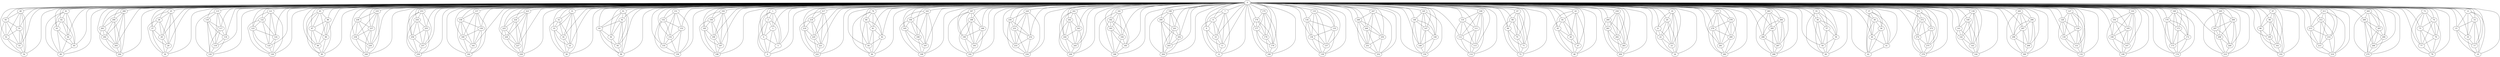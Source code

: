 strict graph {
    53
    66
    294
    26
    115
    125
    85
    239
    254
    291
    162
    227
    33
    96
    152
    236
    195
    1
    219
    253
    80
    293
    166
    187
    228
    62
    292
    233
    242
    225
    185
    203
    11
    177
    134
    119
    252
    147
    200
    110
    112
    71
    6
    2
    44
    192
    264
    5
    23
    21
    45
    277
    283
    58
    218
    60
    286
    37
    124
    281
    271
    144
    184
    20
    241
    198
    82
    204
    224
    150
    151
    136
    255
    295
    131
    107
    170
    165
    210
    223
    199
    61
    300
    190
    126
    298
    52
    262
    72
    244
    100
    212
    158
    130
    168
    56
    194
    247
    163
    4
    213
    59
    69
    48
    288
    197
    285
    83
    84
    216
    94
    116
    267
    49
    153
    127
    229
    230
    193
    272
    238
    29
    240
    265
    98
    73
    16
    55
    188
    43
    12
    123
    57
    181
    9
    186
    154
    141
    54
    143
    221
    174
    274
    63
    36
    269
    15
    104
    92
    87
    140
    180
    201
    27
    133
    139
    19
    46
    208
    50
    287
    67
    167
    88
    146
    217
    171
    65
    261
    106
    68
    25
    248
    38
    113
    196
    7
    77
    117
    183
    114
    95
    257
    99
    273
    256
    79
    175
    34
    8
    214
    132
    250
    101
    243
    121
    128
    90
    81
    0
    47
    10
    51
    122
    74
    290
    24
    284
    282
    42
    102
    156
    215
    268
    135
    173
    164
    78
    91
    120
    275
    160
    172
    289
    28
    18
    205
    178
    237
    222
    251
    189
    191
    75
    260
    245
    246
    3
    118
    179
    39
    161
    182
    297
    31
    13
    40
    105
    64
    207
    279
    220
    70
    202
    103
    149
    280
    17
    258
    232
    231
    155
    97
    148
    296
    206
    169
    209
    145
    137
    235
    108
    270
    76
    176
    35
    211
    22
    30
    276
    111
    14
    299
    159
    129
    138
    259
    266
    32
    109
    226
    157
    86
    89
    263
    93
    41
    142
    249
    234
    278
    53 -- 54 [weight=1]
    26 -- 28 [weight=1]
    26 -- 27 [weight=1]
    26 -- 29 [weight=1]
    26 -- 30 [weight=1]
    115 -- 120 [weight=1]
    115 -- 117 [weight=1]
    115 -- 118 [weight=1]
    115 -- 116 [weight=1]
    115 -- 119 [weight=1]
    125 -- 126 [weight=1]
    85 -- 90 [weight=1]
    85 -- 89 [weight=1]
    85 -- 88 [weight=1]
    85 -- 86 [weight=1]
    85 -- 87 [weight=1]
    239 -- 240 [weight=1]
    254 -- 258 [weight=1]
    254 -- 255 [weight=1]
    254 -- 256 [weight=1]
    254 -- 257 [weight=1]
    291 -- 294 [weight=1]
    291 -- 292 [weight=1]
    291 -- 293 [weight=1]
    227 -- 228 [weight=1]
    33 -- 36 [weight=1]
    33 -- 34 [weight=1]
    33 -- 35 [weight=1]
    152 -- 154 [weight=1]
    152 -- 156 [weight=1]
    152 -- 153 [weight=1]
    152 -- 155 [weight=1]
    236 -- 240 [weight=1]
    236 -- 237 [weight=1]
    236 -- 238 [weight=1]
    236 -- 239 [weight=1]
    195 -- 198 [weight=1]
    195 -- 196 [weight=1]
    195 -- 197 [weight=1]
    1 -- 5 [weight=1]
    1 -- 3 [weight=1]
    1 -- 4 [weight=1]
    1 -- 2 [weight=1]
    1 -- 6 [weight=1]
    219 -- 222 [weight=1]
    219 -- 220 [weight=1]
    219 -- 221 [weight=1]
    253 -- 258 [weight=1]
    253 -- 255 [weight=1]
    253 -- 254 [weight=1]
    253 -- 256 [weight=1]
    253 -- 257 [weight=1]
    80 -- 84 [weight=1]
    80 -- 82 [weight=1]
    80 -- 83 [weight=1]
    80 -- 81 [weight=1]
    293 -- 294 [weight=1]
    166 -- 168 [weight=1]
    166 -- 167 [weight=1]
    187 -- 192 [weight=1]
    187 -- 189 [weight=1]
    187 -- 191 [weight=1]
    187 -- 190 [weight=1]
    187 -- 188 [weight=1]
    62 -- 66 [weight=1]
    62 -- 64 [weight=1]
    62 -- 65 [weight=1]
    62 -- 63 [weight=1]
    292 -- 294 [weight=1]
    292 -- 293 [weight=1]
    233 -- 234 [weight=1]
    242 -- 245 [weight=1]
    242 -- 246 [weight=1]
    242 -- 244 [weight=1]
    242 -- 243 [weight=1]
    225 -- 227 [weight=1]
    225 -- 228 [weight=1]
    225 -- 226 [weight=1]
    185 -- 186 [weight=1]
    203 -- 204 [weight=1]
    11 -- 12 [weight=1]
    177 -- 178 [weight=1]
    177 -- 179 [weight=1]
    177 -- 180 [weight=1]
    134 -- 137 [weight=1]
    134 -- 136 [weight=1]
    134 -- 138 [weight=1]
    134 -- 135 [weight=1]
    119 -- 120 [weight=1]
    147 -- 150 [weight=1]
    147 -- 148 [weight=1]
    147 -- 149 [weight=1]
    200 -- 201 [weight=1]
    200 -- 204 [weight=1]
    200 -- 202 [weight=1]
    200 -- 203 [weight=1]
    110 -- 112 [weight=1]
    110 -- 114 [weight=1]
    110 -- 111 [weight=1]
    110 -- 113 [weight=1]
    112 -- 114 [weight=1]
    112 -- 113 [weight=1]
    71 -- 72 [weight=1]
    2 -- 5 [weight=1]
    2 -- 3 [weight=1]
    2 -- 4 [weight=1]
    2 -- 6 [weight=1]
    44 -- 45 [weight=1]
    44 -- 48 [weight=1]
    44 -- 46 [weight=1]
    44 -- 47 [weight=1]
    5 -- 6 [weight=1]
    23 -- 24 [weight=1]
    21 -- 23 [weight=1]
    21 -- 24 [weight=1]
    21 -- 22 [weight=1]
    45 -- 48 [weight=1]
    45 -- 46 [weight=1]
    45 -- 47 [weight=1]
    277 -- 281 [weight=1]
    277 -- 278 [weight=1]
    277 -- 280 [weight=1]
    277 -- 282 [weight=1]
    277 -- 279 [weight=1]
    283 -- 288 [weight=1]
    283 -- 285 [weight=1]
    283 -- 286 [weight=1]
    283 -- 284 [weight=1]
    283 -- 287 [weight=1]
    58 -- 60 [weight=1]
    58 -- 59 [weight=1]
    218 -- 222 [weight=1]
    218 -- 220 [weight=1]
    218 -- 219 [weight=1]
    218 -- 221 [weight=1]
    286 -- 288 [weight=1]
    286 -- 287 [weight=1]
    37 -- 38 [weight=1]
    37 -- 40 [weight=1]
    37 -- 42 [weight=1]
    37 -- 39 [weight=1]
    37 -- 41 [weight=1]
    124 -- 126 [weight=1]
    124 -- 125 [weight=1]
    281 -- 282 [weight=1]
    271 -- 273 [weight=1]
    271 -- 274 [weight=1]
    271 -- 276 [weight=1]
    271 -- 272 [weight=1]
    271 -- 275 [weight=1]
    184 -- 185 [weight=1]
    184 -- 186 [weight=1]
    20 -- 23 [weight=1]
    20 -- 24 [weight=1]
    20 -- 21 [weight=1]
    20 -- 22 [weight=1]
    241 -- 245 [weight=1]
    241 -- 246 [weight=1]
    241 -- 242 [weight=1]
    241 -- 244 [weight=1]
    241 -- 243 [weight=1]
    82 -- 84 [weight=1]
    82 -- 83 [weight=1]
    224 -- 227 [weight=1]
    224 -- 228 [weight=1]
    224 -- 225 [weight=1]
    224 -- 226 [weight=1]
    151 -- 154 [weight=1]
    151 -- 156 [weight=1]
    151 -- 153 [weight=1]
    151 -- 155 [weight=1]
    151 -- 152 [weight=1]
    136 -- 137 [weight=1]
    136 -- 138 [weight=1]
    255 -- 258 [weight=1]
    255 -- 256 [weight=1]
    255 -- 257 [weight=1]
    295 -- 300 [weight=1]
    295 -- 299 [weight=1]
    295 -- 297 [weight=1]
    295 -- 298 [weight=1]
    295 -- 296 [weight=1]
    131 -- 132 [weight=1]
    107 -- 108 [weight=1]
    170 -- 172 [weight=1]
    170 -- 174 [weight=1]
    170 -- 173 [weight=1]
    170 -- 171 [weight=1]
    165 -- 168 [weight=1]
    165 -- 166 [weight=1]
    165 -- 167 [weight=1]
    223 -- 224 [weight=1]
    223 -- 227 [weight=1]
    223 -- 228 [weight=1]
    223 -- 225 [weight=1]
    223 -- 226 [weight=1]
    199 -- 201 [weight=1]
    199 -- 204 [weight=1]
    199 -- 200 [weight=1]
    199 -- 202 [weight=1]
    199 -- 203 [weight=1]
    61 -- 62 [weight=1]
    61 -- 66 [weight=1]
    61 -- 64 [weight=1]
    61 -- 65 [weight=1]
    61 -- 63 [weight=1]
    190 -- 192 [weight=1]
    190 -- 191 [weight=1]
    298 -- 300 [weight=1]
    298 -- 299 [weight=1]
    52 -- 54 [weight=1]
    52 -- 53 [weight=1]
    262 -- 263 [weight=1]
    262 -- 264 [weight=1]
    244 -- 245 [weight=1]
    244 -- 246 [weight=1]
    100 -- 102 [weight=1]
    100 -- 101 [weight=1]
    212 -- 215 [weight=1]
    212 -- 213 [weight=1]
    212 -- 214 [weight=1]
    212 -- 216 [weight=1]
    158 -- 159 [weight=1]
    158 -- 160 [weight=1]
    158 -- 161 [weight=1]
    158 -- 162 [weight=1]
    130 -- 131 [weight=1]
    130 -- 132 [weight=1]
    56 -- 60 [weight=1]
    56 -- 59 [weight=1]
    56 -- 58 [weight=1]
    56 -- 57 [weight=1]
    194 -- 198 [weight=1]
    194 -- 196 [weight=1]
    194 -- 195 [weight=1]
    194 -- 197 [weight=1]
    247 -- 249 [weight=1]
    247 -- 248 [weight=1]
    247 -- 251 [weight=1]
    247 -- 252 [weight=1]
    247 -- 250 [weight=1]
    163 -- 168 [weight=1]
    163 -- 166 [weight=1]
    163 -- 165 [weight=1]
    163 -- 167 [weight=1]
    163 -- 164 [weight=1]
    4 -- 5 [weight=1]
    4 -- 6 [weight=1]
    213 -- 215 [weight=1]
    213 -- 214 [weight=1]
    213 -- 216 [weight=1]
    59 -- 60 [weight=1]
    69 -- 71 [weight=1]
    69 -- 72 [weight=1]
    69 -- 70 [weight=1]
    197 -- 198 [weight=1]
    285 -- 288 [weight=1]
    285 -- 286 [weight=1]
    285 -- 287 [weight=1]
    83 -- 84 [weight=1]
    94 -- 95 [weight=1]
    94 -- 96 [weight=1]
    116 -- 120 [weight=1]
    116 -- 117 [weight=1]
    116 -- 118 [weight=1]
    116 -- 119 [weight=1]
    267 -- 270 [weight=1]
    267 -- 269 [weight=1]
    267 -- 268 [weight=1]
    49 -- 50 [weight=1]
    49 -- 54 [weight=1]
    49 -- 52 [weight=1]
    49 -- 51 [weight=1]
    49 -- 53 [weight=1]
    153 -- 154 [weight=1]
    153 -- 156 [weight=1]
    153 -- 155 [weight=1]
    127 -- 130 [weight=1]
    127 -- 129 [weight=1]
    127 -- 131 [weight=1]
    127 -- 128 [weight=1]
    127 -- 132 [weight=1]
    229 -- 233 [weight=1]
    229 -- 232 [weight=1]
    229 -- 234 [weight=1]
    229 -- 231 [weight=1]
    229 -- 230 [weight=1]
    230 -- 233 [weight=1]
    230 -- 232 [weight=1]
    230 -- 234 [weight=1]
    230 -- 231 [weight=1]
    193 -- 198 [weight=1]
    193 -- 194 [weight=1]
    193 -- 196 [weight=1]
    193 -- 195 [weight=1]
    193 -- 197 [weight=1]
    272 -- 273 [weight=1]
    272 -- 274 [weight=1]
    272 -- 276 [weight=1]
    272 -- 275 [weight=1]
    238 -- 240 [weight=1]
    238 -- 239 [weight=1]
    29 -- 30 [weight=1]
    265 -- 270 [weight=1]
    265 -- 267 [weight=1]
    265 -- 266 [weight=1]
    265 -- 269 [weight=1]
    265 -- 268 [weight=1]
    98 -- 100 [weight=1]
    98 -- 102 [weight=1]
    98 -- 99 [weight=1]
    98 -- 101 [weight=1]
    73 -- 76 [weight=1]
    73 -- 78 [weight=1]
    73 -- 77 [weight=1]
    73 -- 74 [weight=1]
    73 -- 75 [weight=1]
    16 -- 17 [weight=1]
    16 -- 18 [weight=1]
    55 -- 60 [weight=1]
    55 -- 59 [weight=1]
    55 -- 58 [weight=1]
    55 -- 56 [weight=1]
    55 -- 57 [weight=1]
    188 -- 192 [weight=1]
    188 -- 189 [weight=1]
    188 -- 191 [weight=1]
    188 -- 190 [weight=1]
    43 -- 45 [weight=1]
    43 -- 48 [weight=1]
    43 -- 46 [weight=1]
    43 -- 44 [weight=1]
    43 -- 47 [weight=1]
    123 -- 126 [weight=1]
    123 -- 124 [weight=1]
    123 -- 125 [weight=1]
    57 -- 60 [weight=1]
    57 -- 59 [weight=1]
    57 -- 58 [weight=1]
    181 -- 183 [weight=1]
    181 -- 185 [weight=1]
    181 -- 184 [weight=1]
    181 -- 186 [weight=1]
    181 -- 182 [weight=1]
    9 -- 10 [weight=1]
    9 -- 11 [weight=1]
    9 -- 12 [weight=1]
    154 -- 156 [weight=1]
    154 -- 155 [weight=1]
    141 -- 142 [weight=1]
    141 -- 143 [weight=1]
    141 -- 144 [weight=1]
    143 -- 144 [weight=1]
    221 -- 222 [weight=1]
    274 -- 276 [weight=1]
    274 -- 275 [weight=1]
    63 -- 66 [weight=1]
    63 -- 64 [weight=1]
    63 -- 65 [weight=1]
    269 -- 270 [weight=1]
    15 -- 17 [weight=1]
    15 -- 18 [weight=1]
    15 -- 16 [weight=1]
    104 -- 108 [weight=1]
    104 -- 105 [weight=1]
    104 -- 106 [weight=1]
    104 -- 107 [weight=1]
    92 -- 93 [weight=1]
    92 -- 95 [weight=1]
    92 -- 96 [weight=1]
    92 -- 94 [weight=1]
    87 -- 90 [weight=1]
    87 -- 89 [weight=1]
    87 -- 88 [weight=1]
    140 -- 141 [weight=1]
    140 -- 142 [weight=1]
    140 -- 143 [weight=1]
    140 -- 144 [weight=1]
    201 -- 204 [weight=1]
    201 -- 202 [weight=1]
    201 -- 203 [weight=1]
    27 -- 28 [weight=1]
    27 -- 29 [weight=1]
    27 -- 30 [weight=1]
    133 -- 137 [weight=1]
    133 -- 136 [weight=1]
    133 -- 134 [weight=1]
    133 -- 138 [weight=1]
    133 -- 135 [weight=1]
    139 -- 141 [weight=1]
    139 -- 142 [weight=1]
    139 -- 140 [weight=1]
    139 -- 143 [weight=1]
    139 -- 144 [weight=1]
    19 -- 23 [weight=1]
    19 -- 20 [weight=1]
    19 -- 24 [weight=1]
    19 -- 21 [weight=1]
    19 -- 22 [weight=1]
    46 -- 48 [weight=1]
    46 -- 47 [weight=1]
    208 -- 210 [weight=1]
    208 -- 209 [weight=1]
    50 -- 54 [weight=1]
    50 -- 52 [weight=1]
    50 -- 51 [weight=1]
    50 -- 53 [weight=1]
    287 -- 288 [weight=1]
    67 -- 71 [weight=1]
    67 -- 72 [weight=1]
    67 -- 68 [weight=1]
    67 -- 70 [weight=1]
    67 -- 69 [weight=1]
    167 -- 168 [weight=1]
    88 -- 90 [weight=1]
    88 -- 89 [weight=1]
    146 -- 150 [weight=1]
    146 -- 148 [weight=1]
    146 -- 149 [weight=1]
    146 -- 147 [weight=1]
    217 -- 218 [weight=1]
    217 -- 222 [weight=1]
    217 -- 220 [weight=1]
    217 -- 219 [weight=1]
    217 -- 221 [weight=1]
    171 -- 172 [weight=1]
    171 -- 174 [weight=1]
    171 -- 173 [weight=1]
    65 -- 66 [weight=1]
    261 -- 263 [weight=1]
    261 -- 264 [weight=1]
    261 -- 262 [weight=1]
    106 -- 108 [weight=1]
    106 -- 107 [weight=1]
    68 -- 71 [weight=1]
    68 -- 72 [weight=1]
    68 -- 70 [weight=1]
    68 -- 69 [weight=1]
    25 -- 28 [weight=1]
    25 -- 26 [weight=1]
    25 -- 27 [weight=1]
    25 -- 29 [weight=1]
    25 -- 30 [weight=1]
    248 -- 249 [weight=1]
    248 -- 251 [weight=1]
    248 -- 252 [weight=1]
    248 -- 250 [weight=1]
    38 -- 40 [weight=1]
    38 -- 42 [weight=1]
    38 -- 39 [weight=1]
    38 -- 41 [weight=1]
    113 -- 114 [weight=1]
    196 -- 198 [weight=1]
    196 -- 197 [weight=1]
    7 -- 9 [weight=1]
    7 -- 10 [weight=1]
    7 -- 11 [weight=1]
    7 -- 8 [weight=1]
    7 -- 12 [weight=1]
    77 -- 78 [weight=1]
    117 -- 120 [weight=1]
    117 -- 118 [weight=1]
    117 -- 119 [weight=1]
    183 -- 185 [weight=1]
    183 -- 184 [weight=1]
    183 -- 186 [weight=1]
    95 -- 96 [weight=1]
    257 -- 258 [weight=1]
    99 -- 100 [weight=1]
    99 -- 102 [weight=1]
    99 -- 101 [weight=1]
    273 -- 274 [weight=1]
    273 -- 276 [weight=1]
    273 -- 275 [weight=1]
    256 -- 258 [weight=1]
    256 -- 257 [weight=1]
    79 -- 84 [weight=1]
    79 -- 80 [weight=1]
    79 -- 82 [weight=1]
    79 -- 83 [weight=1]
    79 -- 81 [weight=1]
    175 -- 178 [weight=1]
    175 -- 176 [weight=1]
    175 -- 177 [weight=1]
    175 -- 179 [weight=1]
    175 -- 180 [weight=1]
    34 -- 36 [weight=1]
    34 -- 35 [weight=1]
    8 -- 9 [weight=1]
    8 -- 10 [weight=1]
    8 -- 11 [weight=1]
    8 -- 12 [weight=1]
    214 -- 215 [weight=1]
    214 -- 216 [weight=1]
    250 -- 251 [weight=1]
    250 -- 252 [weight=1]
    101 -- 102 [weight=1]
    243 -- 245 [weight=1]
    243 -- 246 [weight=1]
    243 -- 244 [weight=1]
    121 -- 126 [weight=1]
    121 -- 124 [weight=1]
    121 -- 123 [weight=1]
    121 -- 122 [weight=1]
    121 -- 125 [weight=1]
    128 -- 130 [weight=1]
    128 -- 129 [weight=1]
    128 -- 131 [weight=1]
    128 -- 132 [weight=1]
    81 -- 84 [weight=1]
    81 -- 82 [weight=1]
    81 -- 83 [weight=1]
    0 -- 278 [weight=1]
    0 -- 234 [weight=1]
    0 -- 249 [weight=1]
    0 -- 142 [weight=1]
    0 -- 41 [weight=1]
    0 -- 93 [weight=1]
    0 -- 263 [weight=1]
    0 -- 89 [weight=1]
    0 -- 86 [weight=1]
    0 -- 157 [weight=1]
    0 -- 226 [weight=1]
    0 -- 109 [weight=1]
    0 -- 32 [weight=1]
    0 -- 266 [weight=1]
    0 -- 259 [weight=1]
    0 -- 138 [weight=1]
    0 -- 129 [weight=1]
    0 -- 159 [weight=1]
    0 -- 299 [weight=1]
    0 -- 14 [weight=1]
    0 -- 111 [weight=1]
    0 -- 276 [weight=1]
    0 -- 30 [weight=1]
    0 -- 22 [weight=1]
    0 -- 211 [weight=1]
    0 -- 35 [weight=1]
    0 -- 176 [weight=1]
    0 -- 76 [weight=1]
    0 -- 270 [weight=1]
    0 -- 108 [weight=1]
    0 -- 235 [weight=1]
    0 -- 137 [weight=1]
    0 -- 145 [weight=1]
    0 -- 209 [weight=1]
    0 -- 169 [weight=1]
    0 -- 206 [weight=1]
    0 -- 296 [weight=1]
    0 -- 148 [weight=1]
    0 -- 97 [weight=1]
    0 -- 155 [weight=1]
    0 -- 231 [weight=1]
    0 -- 232 [weight=1]
    0 -- 258 [weight=1]
    0 -- 17 [weight=1]
    0 -- 280 [weight=1]
    0 -- 149 [weight=1]
    0 -- 103 [weight=1]
    0 -- 202 [weight=1]
    0 -- 70 [weight=1]
    0 -- 220 [weight=1]
    0 -- 279 [weight=1]
    0 -- 207 [weight=1]
    0 -- 64 [weight=1]
    0 -- 105 [weight=1]
    0 -- 40 [weight=1]
    0 -- 13 [weight=1]
    0 -- 31 [weight=1]
    0 -- 297 [weight=1]
    0 -- 182 [weight=1]
    0 -- 161 [weight=1]
    0 -- 39 [weight=1]
    0 -- 179 [weight=1]
    0 -- 118 [weight=1]
    0 -- 3 [weight=1]
    0 -- 246 [weight=1]
    0 -- 245 [weight=1]
    0 -- 260 [weight=1]
    0 -- 75 [weight=1]
    0 -- 191 [weight=1]
    0 -- 189 [weight=1]
    0 -- 251 [weight=1]
    0 -- 222 [weight=1]
    0 -- 237 [weight=1]
    0 -- 178 [weight=1]
    0 -- 205 [weight=1]
    0 -- 18 [weight=1]
    0 -- 28 [weight=1]
    0 -- 289 [weight=1]
    0 -- 172 [weight=1]
    0 -- 160 [weight=1]
    0 -- 275 [weight=1]
    0 -- 120 [weight=1]
    0 -- 91 [weight=1]
    0 -- 78 [weight=1]
    0 -- 164 [weight=1]
    0 -- 173 [weight=1]
    0 -- 135 [weight=1]
    0 -- 268 [weight=1]
    0 -- 215 [weight=1]
    0 -- 156 [weight=1]
    0 -- 102 [weight=1]
    0 -- 42 [weight=1]
    0 -- 282 [weight=1]
    0 -- 284 [weight=1]
    0 -- 24 [weight=1]
    0 -- 290 [weight=1]
    0 -- 74 [weight=1]
    0 -- 122 [weight=1]
    0 -- 51 [weight=1]
    0 -- 10 [weight=1]
    0 -- 47 [weight=1]
    0 -- 81 [weight=1]
    0 -- 90 [weight=1]
    0 -- 128 [weight=1]
    0 -- 121 [weight=1]
    0 -- 243 [weight=1]
    0 -- 101 [weight=1]
    0 -- 250 [weight=1]
    0 -- 132 [weight=1]
    0 -- 214 [weight=1]
    0 -- 8 [weight=1]
    0 -- 34 [weight=1]
    0 -- 175 [weight=1]
    0 -- 79 [weight=1]
    0 -- 256 [weight=1]
    0 -- 273 [weight=1]
    0 -- 99 [weight=1]
    0 -- 257 [weight=1]
    0 -- 95 [weight=1]
    0 -- 114 [weight=1]
    0 -- 183 [weight=1]
    0 -- 117 [weight=1]
    0 -- 77 [weight=1]
    0 -- 7 [weight=1]
    0 -- 196 [weight=1]
    0 -- 113 [weight=1]
    0 -- 38 [weight=1]
    0 -- 248 [weight=1]
    0 -- 25 [weight=1]
    0 -- 68 [weight=1]
    0 -- 106 [weight=1]
    0 -- 261 [weight=1]
    0 -- 65 [weight=1]
    0 -- 171 [weight=1]
    0 -- 217 [weight=1]
    0 -- 146 [weight=1]
    0 -- 88 [weight=1]
    0 -- 167 [weight=1]
    0 -- 67 [weight=1]
    0 -- 287 [weight=1]
    0 -- 50 [weight=1]
    0 -- 208 [weight=1]
    0 -- 46 [weight=1]
    0 -- 19 [weight=1]
    0 -- 139 [weight=1]
    0 -- 133 [weight=1]
    0 -- 27 [weight=1]
    0 -- 201 [weight=1]
    0 -- 180 [weight=1]
    0 -- 140 [weight=1]
    0 -- 87 [weight=1]
    0 -- 92 [weight=1]
    0 -- 104 [weight=1]
    0 -- 15 [weight=1]
    0 -- 269 [weight=1]
    0 -- 36 [weight=1]
    0 -- 63 [weight=1]
    0 -- 274 [weight=1]
    0 -- 174 [weight=1]
    0 -- 221 [weight=1]
    0 -- 143 [weight=1]
    0 -- 54 [weight=1]
    0 -- 141 [weight=1]
    0 -- 154 [weight=1]
    0 -- 186 [weight=1]
    0 -- 9 [weight=1]
    0 -- 181 [weight=1]
    0 -- 57 [weight=1]
    0 -- 123 [weight=1]
    0 -- 12 [weight=1]
    0 -- 43 [weight=1]
    0 -- 188 [weight=1]
    0 -- 55 [weight=1]
    0 -- 16 [weight=1]
    0 -- 73 [weight=1]
    0 -- 98 [weight=1]
    0 -- 265 [weight=1]
    0 -- 240 [weight=1]
    0 -- 29 [weight=1]
    0 -- 238 [weight=1]
    0 -- 272 [weight=1]
    0 -- 193 [weight=1]
    0 -- 230 [weight=1]
    0 -- 229 [weight=1]
    0 -- 127 [weight=1]
    0 -- 153 [weight=1]
    0 -- 49 [weight=1]
    0 -- 267 [weight=1]
    0 -- 116 [weight=1]
    0 -- 94 [weight=1]
    0 -- 216 [weight=1]
    0 -- 84 [weight=1]
    0 -- 83 [weight=1]
    0 -- 285 [weight=1]
    0 -- 197 [weight=1]
    0 -- 288 [weight=1]
    0 -- 48 [weight=1]
    0 -- 69 [weight=1]
    0 -- 59 [weight=1]
    0 -- 213 [weight=1]
    0 -- 4 [weight=1]
    0 -- 163 [weight=1]
    0 -- 247 [weight=1]
    0 -- 194 [weight=1]
    0 -- 56 [weight=1]
    0 -- 168 [weight=1]
    0 -- 130 [weight=1]
    0 -- 158 [weight=1]
    0 -- 212 [weight=1]
    0 -- 100 [weight=1]
    0 -- 244 [weight=1]
    0 -- 72 [weight=1]
    0 -- 262 [weight=1]
    0 -- 52 [weight=1]
    0 -- 298 [weight=1]
    0 -- 126 [weight=1]
    0 -- 190 [weight=1]
    0 -- 300 [weight=1]
    0 -- 61 [weight=1]
    0 -- 199 [weight=1]
    0 -- 223 [weight=1]
    0 -- 210 [weight=1]
    0 -- 165 [weight=1]
    0 -- 170 [weight=1]
    0 -- 107 [weight=1]
    0 -- 131 [weight=1]
    0 -- 295 [weight=1]
    0 -- 255 [weight=1]
    0 -- 136 [weight=1]
    0 -- 151 [weight=1]
    0 -- 150 [weight=1]
    0 -- 224 [weight=1]
    0 -- 204 [weight=1]
    0 -- 82 [weight=1]
    0 -- 198 [weight=1]
    0 -- 241 [weight=1]
    0 -- 20 [weight=1]
    0 -- 184 [weight=1]
    0 -- 144 [weight=1]
    0 -- 271 [weight=1]
    0 -- 281 [weight=1]
    0 -- 124 [weight=1]
    0 -- 37 [weight=1]
    0 -- 286 [weight=1]
    0 -- 60 [weight=1]
    0 -- 218 [weight=1]
    0 -- 58 [weight=1]
    0 -- 283 [weight=1]
    0 -- 277 [weight=1]
    0 -- 45 [weight=1]
    0 -- 21 [weight=1]
    0 -- 23 [weight=1]
    0 -- 5 [weight=1]
    0 -- 264 [weight=1]
    0 -- 192 [weight=1]
    0 -- 44 [weight=1]
    0 -- 2 [weight=1]
    0 -- 6 [weight=1]
    0 -- 71 [weight=1]
    0 -- 112 [weight=1]
    0 -- 110 [weight=1]
    0 -- 200 [weight=1]
    0 -- 147 [weight=1]
    0 -- 252 [weight=1]
    0 -- 119 [weight=1]
    0 -- 134 [weight=1]
    0 -- 177 [weight=1]
    0 -- 11 [weight=1]
    0 -- 203 [weight=1]
    0 -- 185 [weight=1]
    0 -- 225 [weight=1]
    0 -- 242 [weight=1]
    0 -- 233 [weight=1]
    0 -- 292 [weight=1]
    0 -- 62 [weight=1]
    0 -- 228 [weight=1]
    0 -- 187 [weight=1]
    0 -- 166 [weight=1]
    0 -- 293 [weight=1]
    0 -- 80 [weight=1]
    0 -- 253 [weight=1]
    0 -- 219 [weight=1]
    0 -- 1 [weight=1]
    0 -- 195 [weight=1]
    0 -- 236 [weight=1]
    0 -- 152 [weight=1]
    0 -- 96 [weight=1]
    0 -- 33 [weight=1]
    0 -- 227 [weight=1]
    0 -- 162 [weight=1]
    0 -- 291 [weight=1]
    0 -- 254 [weight=1]
    0 -- 239 [weight=1]
    0 -- 85 [weight=1]
    0 -- 125 [weight=1]
    0 -- 115 [weight=1]
    0 -- 26 [weight=1]
    0 -- 294 [weight=1]
    0 -- 66 [weight=1]
    0 -- 53 [weight=1]
    47 -- 48 [weight=1]
    10 -- 11 [weight=1]
    10 -- 12 [weight=1]
    51 -- 54 [weight=1]
    51 -- 52 [weight=1]
    51 -- 53 [weight=1]
    122 -- 126 [weight=1]
    122 -- 124 [weight=1]
    122 -- 123 [weight=1]
    122 -- 125 [weight=1]
    74 -- 76 [weight=1]
    74 -- 78 [weight=1]
    74 -- 77 [weight=1]
    74 -- 75 [weight=1]
    290 -- 294 [weight=1]
    290 -- 292 [weight=1]
    290 -- 291 [weight=1]
    290 -- 293 [weight=1]
    284 -- 288 [weight=1]
    284 -- 285 [weight=1]
    284 -- 286 [weight=1]
    284 -- 287 [weight=1]
    215 -- 216 [weight=1]
    268 -- 270 [weight=1]
    268 -- 269 [weight=1]
    135 -- 137 [weight=1]
    135 -- 136 [weight=1]
    135 -- 138 [weight=1]
    173 -- 174 [weight=1]
    164 -- 168 [weight=1]
    164 -- 166 [weight=1]
    164 -- 165 [weight=1]
    164 -- 167 [weight=1]
    91 -- 93 [weight=1]
    91 -- 95 [weight=1]
    91 -- 96 [weight=1]
    91 -- 92 [weight=1]
    91 -- 94 [weight=1]
    275 -- 276 [weight=1]
    160 -- 161 [weight=1]
    160 -- 162 [weight=1]
    172 -- 174 [weight=1]
    172 -- 173 [weight=1]
    289 -- 294 [weight=1]
    289 -- 290 [weight=1]
    289 -- 292 [weight=1]
    289 -- 291 [weight=1]
    289 -- 293 [weight=1]
    28 -- 29 [weight=1]
    28 -- 30 [weight=1]
    205 -- 210 [weight=1]
    205 -- 207 [weight=1]
    205 -- 209 [weight=1]
    205 -- 208 [weight=1]
    205 -- 206 [weight=1]
    178 -- 179 [weight=1]
    178 -- 180 [weight=1]
    237 -- 240 [weight=1]
    237 -- 238 [weight=1]
    237 -- 239 [weight=1]
    251 -- 252 [weight=1]
    189 -- 192 [weight=1]
    189 -- 191 [weight=1]
    189 -- 190 [weight=1]
    191 -- 192 [weight=1]
    75 -- 76 [weight=1]
    75 -- 78 [weight=1]
    75 -- 77 [weight=1]
    260 -- 263 [weight=1]
    260 -- 264 [weight=1]
    260 -- 262 [weight=1]
    260 -- 261 [weight=1]
    245 -- 246 [weight=1]
    3 -- 5 [weight=1]
    3 -- 4 [weight=1]
    3 -- 6 [weight=1]
    118 -- 120 [weight=1]
    118 -- 119 [weight=1]
    179 -- 180 [weight=1]
    39 -- 40 [weight=1]
    39 -- 42 [weight=1]
    39 -- 41 [weight=1]
    161 -- 162 [weight=1]
    182 -- 183 [weight=1]
    182 -- 185 [weight=1]
    182 -- 184 [weight=1]
    182 -- 186 [weight=1]
    297 -- 300 [weight=1]
    297 -- 299 [weight=1]
    297 -- 298 [weight=1]
    31 -- 33 [weight=1]
    31 -- 36 [weight=1]
    31 -- 32 [weight=1]
    31 -- 34 [weight=1]
    31 -- 35 [weight=1]
    13 -- 17 [weight=1]
    13 -- 15 [weight=1]
    13 -- 18 [weight=1]
    13 -- 16 [weight=1]
    13 -- 14 [weight=1]
    40 -- 42 [weight=1]
    40 -- 41 [weight=1]
    105 -- 108 [weight=1]
    105 -- 106 [weight=1]
    105 -- 107 [weight=1]
    64 -- 66 [weight=1]
    64 -- 65 [weight=1]
    207 -- 210 [weight=1]
    207 -- 209 [weight=1]
    207 -- 208 [weight=1]
    279 -- 281 [weight=1]
    279 -- 280 [weight=1]
    279 -- 282 [weight=1]
    220 -- 222 [weight=1]
    220 -- 221 [weight=1]
    70 -- 71 [weight=1]
    70 -- 72 [weight=1]
    202 -- 204 [weight=1]
    202 -- 203 [weight=1]
    103 -- 108 [weight=1]
    103 -- 104 [weight=1]
    103 -- 105 [weight=1]
    103 -- 106 [weight=1]
    103 -- 107 [weight=1]
    149 -- 150 [weight=1]
    280 -- 281 [weight=1]
    280 -- 282 [weight=1]
    17 -- 18 [weight=1]
    232 -- 233 [weight=1]
    232 -- 234 [weight=1]
    231 -- 233 [weight=1]
    231 -- 232 [weight=1]
    231 -- 234 [weight=1]
    155 -- 156 [weight=1]
    97 -- 100 [weight=1]
    97 -- 102 [weight=1]
    97 -- 99 [weight=1]
    97 -- 98 [weight=1]
    97 -- 101 [weight=1]
    148 -- 150 [weight=1]
    148 -- 149 [weight=1]
    296 -- 300 [weight=1]
    296 -- 299 [weight=1]
    296 -- 297 [weight=1]
    296 -- 298 [weight=1]
    206 -- 210 [weight=1]
    206 -- 207 [weight=1]
    206 -- 209 [weight=1]
    206 -- 208 [weight=1]
    169 -- 170 [weight=1]
    169 -- 172 [weight=1]
    169 -- 174 [weight=1]
    169 -- 173 [weight=1]
    169 -- 171 [weight=1]
    209 -- 210 [weight=1]
    145 -- 150 [weight=1]
    145 -- 148 [weight=1]
    145 -- 146 [weight=1]
    145 -- 149 [weight=1]
    145 -- 147 [weight=1]
    137 -- 138 [weight=1]
    235 -- 240 [weight=1]
    235 -- 237 [weight=1]
    235 -- 236 [weight=1]
    235 -- 238 [weight=1]
    235 -- 239 [weight=1]
    76 -- 78 [weight=1]
    76 -- 77 [weight=1]
    176 -- 178 [weight=1]
    176 -- 177 [weight=1]
    176 -- 179 [weight=1]
    176 -- 180 [weight=1]
    35 -- 36 [weight=1]
    211 -- 215 [weight=1]
    211 -- 212 [weight=1]
    211 -- 213 [weight=1]
    211 -- 214 [weight=1]
    211 -- 216 [weight=1]
    22 -- 23 [weight=1]
    22 -- 24 [weight=1]
    111 -- 112 [weight=1]
    111 -- 114 [weight=1]
    111 -- 113 [weight=1]
    14 -- 17 [weight=1]
    14 -- 15 [weight=1]
    14 -- 18 [weight=1]
    14 -- 16 [weight=1]
    299 -- 300 [weight=1]
    159 -- 160 [weight=1]
    159 -- 161 [weight=1]
    159 -- 162 [weight=1]
    129 -- 130 [weight=1]
    129 -- 131 [weight=1]
    129 -- 132 [weight=1]
    259 -- 263 [weight=1]
    259 -- 264 [weight=1]
    259 -- 262 [weight=1]
    259 -- 261 [weight=1]
    259 -- 260 [weight=1]
    266 -- 270 [weight=1]
    266 -- 267 [weight=1]
    266 -- 269 [weight=1]
    266 -- 268 [weight=1]
    32 -- 33 [weight=1]
    32 -- 36 [weight=1]
    32 -- 34 [weight=1]
    32 -- 35 [weight=1]
    109 -- 110 [weight=1]
    109 -- 112 [weight=1]
    109 -- 114 [weight=1]
    109 -- 111 [weight=1]
    109 -- 113 [weight=1]
    226 -- 227 [weight=1]
    226 -- 228 [weight=1]
    157 -- 159 [weight=1]
    157 -- 158 [weight=1]
    157 -- 160 [weight=1]
    157 -- 161 [weight=1]
    157 -- 162 [weight=1]
    86 -- 90 [weight=1]
    86 -- 89 [weight=1]
    86 -- 88 [weight=1]
    86 -- 87 [weight=1]
    89 -- 90 [weight=1]
    263 -- 264 [weight=1]
    93 -- 95 [weight=1]
    93 -- 96 [weight=1]
    93 -- 94 [weight=1]
    41 -- 42 [weight=1]
    142 -- 143 [weight=1]
    142 -- 144 [weight=1]
    249 -- 251 [weight=1]
    249 -- 252 [weight=1]
    249 -- 250 [weight=1]
    278 -- 281 [weight=1]
    278 -- 280 [weight=1]
    278 -- 282 [weight=1]
    278 -- 279 [weight=1]
}
